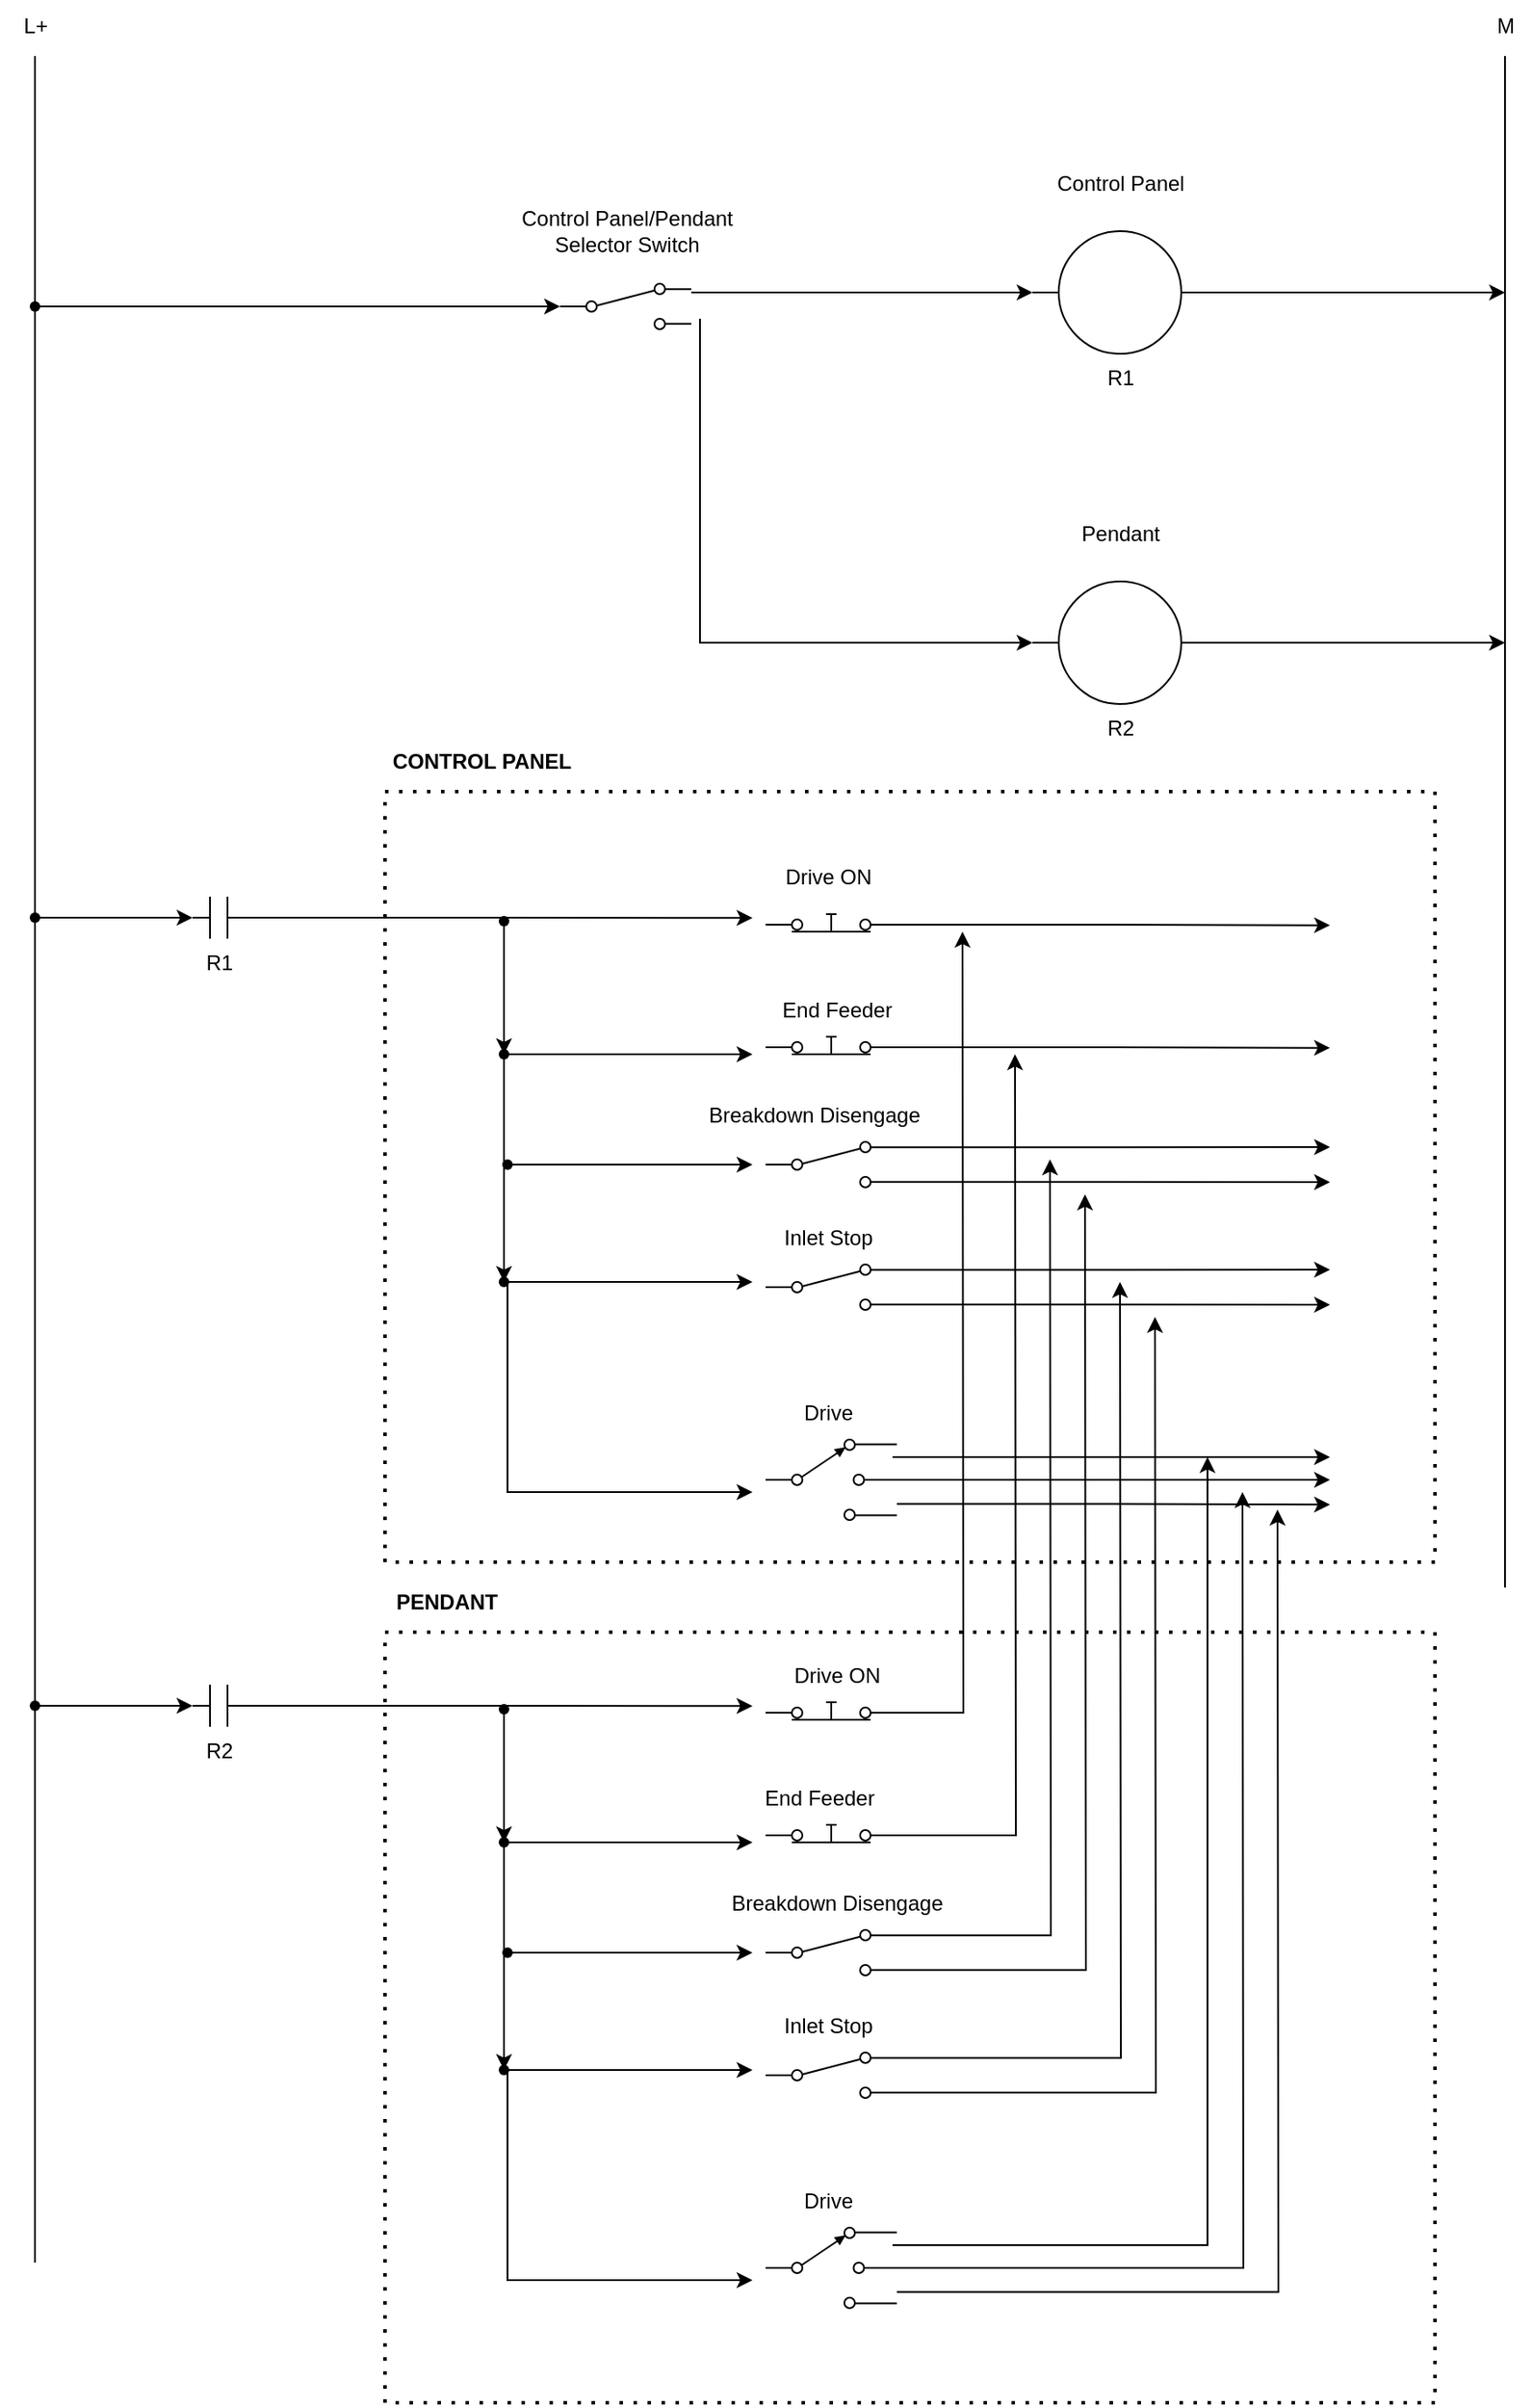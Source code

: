 <mxfile version="26.0.14">
  <diagram name="Page-1" id="7e0a89b8-554c-2b80-1dc8-d5c74ca68de4">
    <mxGraphModel dx="1049" dy="552" grid="1" gridSize="10" guides="1" tooltips="1" connect="1" arrows="1" fold="1" page="1" pageScale="1" pageWidth="1100" pageHeight="850" background="none" math="0" shadow="0">
      <root>
        <mxCell id="0" />
        <mxCell id="1" parent="0" />
        <mxCell id="r-EeKwnptwa9FQMb00Me-13" style="edgeStyle=orthogonalEdgeStyle;rounded=0;orthogonalLoop=1;jettySize=auto;html=1;" edge="1" parent="1" source="r-EeKwnptwa9FQMb00Me-1">
          <mxGeometry relative="1" as="geometry">
            <mxPoint x="880.0" y="235" as="targetPoint" />
          </mxGeometry>
        </mxCell>
        <mxCell id="r-EeKwnptwa9FQMb00Me-1" value="R1" style="pointerEvents=1;verticalLabelPosition=bottom;shadow=0;dashed=0;align=center;html=1;verticalAlign=top;shape=mxgraph.electrical.electro-mechanical.relay_coil_2;" vertex="1" parent="1">
          <mxGeometry x="610" y="200" width="100" height="70" as="geometry" />
        </mxCell>
        <mxCell id="r-EeKwnptwa9FQMb00Me-14" style="edgeStyle=orthogonalEdgeStyle;rounded=0;orthogonalLoop=1;jettySize=auto;html=1;" edge="1" parent="1" source="r-EeKwnptwa9FQMb00Me-2">
          <mxGeometry relative="1" as="geometry">
            <mxPoint x="880.0" y="435.0" as="targetPoint" />
          </mxGeometry>
        </mxCell>
        <mxCell id="r-EeKwnptwa9FQMb00Me-2" value="R2" style="pointerEvents=1;verticalLabelPosition=bottom;shadow=0;dashed=0;align=center;html=1;verticalAlign=top;shape=mxgraph.electrical.electro-mechanical.relay_coil_2;" vertex="1" parent="1">
          <mxGeometry x="610" y="400" width="100" height="70" as="geometry" />
        </mxCell>
        <mxCell id="r-EeKwnptwa9FQMb00Me-3" value="Control Panel" style="text;html=1;align=center;verticalAlign=middle;resizable=0;points=[];autosize=1;strokeColor=none;fillColor=none;" vertex="1" parent="1">
          <mxGeometry x="610" y="158" width="100" height="30" as="geometry" />
        </mxCell>
        <mxCell id="r-EeKwnptwa9FQMb00Me-4" value="Pendant" style="text;html=1;align=center;verticalAlign=middle;resizable=0;points=[];autosize=1;strokeColor=none;fillColor=none;" vertex="1" parent="1">
          <mxGeometry x="625" y="358" width="70" height="30" as="geometry" />
        </mxCell>
        <mxCell id="r-EeKwnptwa9FQMb00Me-43" style="edgeStyle=orthogonalEdgeStyle;rounded=0;orthogonalLoop=1;jettySize=auto;html=1;exitX=1;exitY=0.8;exitDx=0;exitDy=0;" edge="1" parent="1" source="r-EeKwnptwa9FQMb00Me-5">
          <mxGeometry relative="1" as="geometry">
            <mxPoint x="780.0" y="927.167" as="targetPoint" />
          </mxGeometry>
        </mxCell>
        <mxCell id="r-EeKwnptwa9FQMb00Me-44" style="edgeStyle=orthogonalEdgeStyle;rounded=0;orthogonalLoop=1;jettySize=auto;html=1;" edge="1" parent="1" source="r-EeKwnptwa9FQMb00Me-5">
          <mxGeometry relative="1" as="geometry">
            <mxPoint x="780.0" y="913.0" as="targetPoint" />
          </mxGeometry>
        </mxCell>
        <mxCell id="r-EeKwnptwa9FQMb00Me-5" value="" style="pointerEvents=1;verticalLabelPosition=bottom;shadow=0;dashed=0;align=center;html=1;verticalAlign=top;shape=mxgraph.electrical.electro-mechanical.selectorSwitch3Position2;elSwitchState=1;" vertex="1" parent="1">
          <mxGeometry x="457.5" y="890" width="75" height="46" as="geometry" />
        </mxCell>
        <mxCell id="r-EeKwnptwa9FQMb00Me-35" style="edgeStyle=orthogonalEdgeStyle;rounded=0;orthogonalLoop=1;jettySize=auto;html=1;exitX=1;exitY=0.12;exitDx=0;exitDy=0;" edge="1" parent="1" source="r-EeKwnptwa9FQMb00Me-7">
          <mxGeometry relative="1" as="geometry">
            <mxPoint x="780.0" y="793" as="targetPoint" />
          </mxGeometry>
        </mxCell>
        <mxCell id="r-EeKwnptwa9FQMb00Me-36" style="edgeStyle=orthogonalEdgeStyle;rounded=0;orthogonalLoop=1;jettySize=auto;html=1;exitX=1;exitY=0.88;exitDx=0;exitDy=0;" edge="1" parent="1" source="r-EeKwnptwa9FQMb00Me-7">
          <mxGeometry relative="1" as="geometry">
            <mxPoint x="780.0" y="813" as="targetPoint" />
          </mxGeometry>
        </mxCell>
        <mxCell id="r-EeKwnptwa9FQMb00Me-7" value="" style="html=1;shape=mxgraph.electrical.electro-mechanical.twoWaySwitch;aspect=fixed;elSwitchState=2;" vertex="1" parent="1">
          <mxGeometry x="457.5" y="790" width="75" height="26" as="geometry" />
        </mxCell>
        <mxCell id="r-EeKwnptwa9FQMb00Me-9" value="" style="endArrow=classic;html=1;rounded=0;entryX=0;entryY=0.5;entryDx=0;entryDy=0;entryPerimeter=0;" edge="1" parent="1" target="r-EeKwnptwa9FQMb00Me-1">
          <mxGeometry width="50" height="50" relative="1" as="geometry">
            <mxPoint x="415" y="235" as="sourcePoint" />
            <mxPoint x="465" y="180" as="targetPoint" />
          </mxGeometry>
        </mxCell>
        <mxCell id="r-EeKwnptwa9FQMb00Me-10" value="" style="endArrow=classic;html=1;rounded=0;entryX=0;entryY=0.5;entryDx=0;entryDy=0;entryPerimeter=0;" edge="1" parent="1" target="r-EeKwnptwa9FQMb00Me-2">
          <mxGeometry width="50" height="50" relative="1" as="geometry">
            <mxPoint x="420" y="250" as="sourcePoint" />
            <mxPoint x="490" y="260" as="targetPoint" />
            <Array as="points">
              <mxPoint x="420" y="435" />
            </Array>
          </mxGeometry>
        </mxCell>
        <mxCell id="r-EeKwnptwa9FQMb00Me-11" value="Control Panel/Pendant&lt;div&gt;Selector Switch&lt;/div&gt;" style="text;html=1;align=center;verticalAlign=middle;resizable=0;points=[];autosize=1;strokeColor=none;fillColor=none;" vertex="1" parent="1">
          <mxGeometry x="307.5" y="180" width="140" height="40" as="geometry" />
        </mxCell>
        <mxCell id="r-EeKwnptwa9FQMb00Me-12" value="" style="endArrow=none;html=1;rounded=0;" edge="1" parent="1">
          <mxGeometry width="50" height="50" relative="1" as="geometry">
            <mxPoint x="880" y="974.545" as="sourcePoint" />
            <mxPoint x="880" y="100" as="targetPoint" />
          </mxGeometry>
        </mxCell>
        <mxCell id="r-EeKwnptwa9FQMb00Me-38" style="edgeStyle=orthogonalEdgeStyle;rounded=0;orthogonalLoop=1;jettySize=auto;html=1;exitX=1;exitY=0.8;exitDx=0;exitDy=0;" edge="1" parent="1" source="r-EeKwnptwa9FQMb00Me-15">
          <mxGeometry relative="1" as="geometry">
            <mxPoint x="780.0" y="596.333" as="targetPoint" />
          </mxGeometry>
        </mxCell>
        <mxCell id="r-EeKwnptwa9FQMb00Me-15" value="" style="html=1;shape=mxgraph.electrical.electro-mechanical.pushbutton;aspect=fixed;elSwitchState=on;" vertex="1" parent="1">
          <mxGeometry x="457.5" y="580" width="75" height="20" as="geometry" />
        </mxCell>
        <mxCell id="r-EeKwnptwa9FQMb00Me-37" style="edgeStyle=orthogonalEdgeStyle;rounded=0;orthogonalLoop=1;jettySize=auto;html=1;exitX=1;exitY=0.8;exitDx=0;exitDy=0;" edge="1" parent="1" source="r-EeKwnptwa9FQMb00Me-16">
          <mxGeometry relative="1" as="geometry">
            <mxPoint x="780.0" y="666.333" as="targetPoint" />
          </mxGeometry>
        </mxCell>
        <mxCell id="r-EeKwnptwa9FQMb00Me-16" value="" style="html=1;shape=mxgraph.electrical.electro-mechanical.pushbutton;aspect=fixed;elSwitchState=on;" vertex="1" parent="1">
          <mxGeometry x="457.5" y="650" width="75" height="20" as="geometry" />
        </mxCell>
        <mxCell id="r-EeKwnptwa9FQMb00Me-17" value="" style="html=1;shape=mxgraph.electrical.electro-mechanical.twoWaySwitch;aspect=fixed;elSwitchState=2;" vertex="1" parent="1">
          <mxGeometry x="340" y="230" width="75" height="26" as="geometry" />
        </mxCell>
        <mxCell id="r-EeKwnptwa9FQMb00Me-33" style="edgeStyle=orthogonalEdgeStyle;rounded=0;orthogonalLoop=1;jettySize=auto;html=1;exitX=1;exitY=0.12;exitDx=0;exitDy=0;" edge="1" parent="1" source="r-EeKwnptwa9FQMb00Me-18">
          <mxGeometry relative="1" as="geometry">
            <mxPoint x="780.0" y="723" as="targetPoint" />
          </mxGeometry>
        </mxCell>
        <mxCell id="r-EeKwnptwa9FQMb00Me-34" style="edgeStyle=orthogonalEdgeStyle;rounded=0;orthogonalLoop=1;jettySize=auto;html=1;exitX=1;exitY=0.88;exitDx=0;exitDy=0;" edge="1" parent="1" source="r-EeKwnptwa9FQMb00Me-18">
          <mxGeometry relative="1" as="geometry">
            <mxPoint x="780.0" y="743" as="targetPoint" />
          </mxGeometry>
        </mxCell>
        <mxCell id="r-EeKwnptwa9FQMb00Me-18" value="" style="html=1;shape=mxgraph.electrical.electro-mechanical.twoWaySwitch;aspect=fixed;elSwitchState=2;" vertex="1" parent="1">
          <mxGeometry x="457.5" y="720" width="75" height="26" as="geometry" />
        </mxCell>
        <mxCell id="r-EeKwnptwa9FQMb00Me-51" style="edgeStyle=orthogonalEdgeStyle;rounded=0;orthogonalLoop=1;jettySize=auto;html=1;exitX=1;exitY=0.5;exitDx=0;exitDy=0;exitPerimeter=0;" edge="1" parent="1" source="r-EeKwnptwa9FQMb00Me-19">
          <mxGeometry relative="1" as="geometry">
            <mxPoint x="450" y="592.167" as="targetPoint" />
          </mxGeometry>
        </mxCell>
        <mxCell id="r-EeKwnptwa9FQMb00Me-19" value="R1" style="pointerEvents=1;verticalLabelPosition=bottom;shadow=0;dashed=0;align=center;html=1;verticalAlign=top;shape=mxgraph.electrical.electro-mechanical.relay_contacts;" vertex="1" parent="1">
          <mxGeometry x="130" y="580" width="30" height="24" as="geometry" />
        </mxCell>
        <mxCell id="r-EeKwnptwa9FQMb00Me-22" style="edgeStyle=orthogonalEdgeStyle;rounded=0;orthogonalLoop=1;jettySize=auto;html=1;" edge="1" parent="1" source="r-EeKwnptwa9FQMb00Me-24">
          <mxGeometry relative="1" as="geometry">
            <mxPoint x="450" y="920" as="targetPoint" />
            <Array as="points">
              <mxPoint x="310" y="800" />
              <mxPoint x="310" y="920" />
            </Array>
          </mxGeometry>
        </mxCell>
        <mxCell id="r-EeKwnptwa9FQMb00Me-23" value="" style="edgeStyle=orthogonalEdgeStyle;rounded=0;orthogonalLoop=1;jettySize=auto;html=1;" edge="1" parent="1" source="r-EeKwnptwa9FQMb00Me-29" target="r-EeKwnptwa9FQMb00Me-24">
          <mxGeometry relative="1" as="geometry">
            <mxPoint x="450" y="920" as="targetPoint" />
            <mxPoint x="310" y="604" as="sourcePoint" />
            <Array as="points" />
          </mxGeometry>
        </mxCell>
        <mxCell id="r-EeKwnptwa9FQMb00Me-25" style="edgeStyle=orthogonalEdgeStyle;rounded=0;orthogonalLoop=1;jettySize=auto;html=1;" edge="1" parent="1" source="r-EeKwnptwa9FQMb00Me-24">
          <mxGeometry relative="1" as="geometry">
            <mxPoint x="450" y="800" as="targetPoint" />
          </mxGeometry>
        </mxCell>
        <mxCell id="r-EeKwnptwa9FQMb00Me-24" value="" style="shape=waypoint;sketch=0;fillStyle=solid;size=6;pointerEvents=1;points=[];fillColor=none;resizable=0;rotatable=0;perimeter=centerPerimeter;snapToPoint=1;" vertex="1" parent="1">
          <mxGeometry x="298" y="790" width="20" height="20" as="geometry" />
        </mxCell>
        <mxCell id="r-EeKwnptwa9FQMb00Me-27" style="edgeStyle=orthogonalEdgeStyle;rounded=0;orthogonalLoop=1;jettySize=auto;html=1;" edge="1" parent="1" source="r-EeKwnptwa9FQMb00Me-26">
          <mxGeometry relative="1" as="geometry">
            <mxPoint x="450" y="733" as="targetPoint" />
          </mxGeometry>
        </mxCell>
        <mxCell id="r-EeKwnptwa9FQMb00Me-26" value="" style="shape=waypoint;sketch=0;fillStyle=solid;size=6;pointerEvents=1;points=[];fillColor=none;resizable=0;rotatable=0;perimeter=centerPerimeter;snapToPoint=1;" vertex="1" parent="1">
          <mxGeometry x="300" y="723" width="20" height="20" as="geometry" />
        </mxCell>
        <mxCell id="r-EeKwnptwa9FQMb00Me-30" style="edgeStyle=orthogonalEdgeStyle;rounded=0;orthogonalLoop=1;jettySize=auto;html=1;" edge="1" parent="1" source="r-EeKwnptwa9FQMb00Me-29">
          <mxGeometry relative="1" as="geometry">
            <mxPoint x="450" y="670" as="targetPoint" />
          </mxGeometry>
        </mxCell>
        <mxCell id="r-EeKwnptwa9FQMb00Me-29" value="" style="shape=waypoint;sketch=0;fillStyle=solid;size=6;pointerEvents=1;points=[];fillColor=none;resizable=0;rotatable=0;perimeter=centerPerimeter;snapToPoint=1;" vertex="1" parent="1">
          <mxGeometry x="298" y="660" width="20" height="20" as="geometry" />
        </mxCell>
        <mxCell id="r-EeKwnptwa9FQMb00Me-47" value="" style="endArrow=classic;html=1;rounded=0;" edge="1" parent="1">
          <mxGeometry width="50" height="50" relative="1" as="geometry">
            <mxPoint x="530" y="900" as="sourcePoint" />
            <mxPoint x="780" y="900" as="targetPoint" />
          </mxGeometry>
        </mxCell>
        <mxCell id="r-EeKwnptwa9FQMb00Me-48" value="" style="shape=waypoint;sketch=0;fillStyle=solid;size=6;pointerEvents=1;points=[];fillColor=none;resizable=0;rotatable=0;perimeter=centerPerimeter;snapToPoint=1;" vertex="1" parent="1">
          <mxGeometry x="298" y="584" width="20" height="20" as="geometry" />
        </mxCell>
        <mxCell id="r-EeKwnptwa9FQMb00Me-50" style="edgeStyle=orthogonalEdgeStyle;rounded=0;orthogonalLoop=1;jettySize=auto;html=1;entryX=0.408;entryY=0.108;entryDx=0;entryDy=0;entryPerimeter=0;" edge="1" parent="1" source="r-EeKwnptwa9FQMb00Me-48" target="r-EeKwnptwa9FQMb00Me-29">
          <mxGeometry relative="1" as="geometry" />
        </mxCell>
        <mxCell id="r-EeKwnptwa9FQMb00Me-52" style="edgeStyle=orthogonalEdgeStyle;rounded=0;orthogonalLoop=1;jettySize=auto;html=1;exitX=1;exitY=0.8;exitDx=0;exitDy=0;" edge="1" parent="1" source="r-EeKwnptwa9FQMb00Me-54">
          <mxGeometry relative="1" as="geometry">
            <mxPoint x="750" y="930" as="targetPoint" />
          </mxGeometry>
        </mxCell>
        <mxCell id="r-EeKwnptwa9FQMb00Me-53" style="edgeStyle=orthogonalEdgeStyle;rounded=0;orthogonalLoop=1;jettySize=auto;html=1;" edge="1" parent="1" source="r-EeKwnptwa9FQMb00Me-54">
          <mxGeometry relative="1" as="geometry">
            <mxPoint x="730" y="920" as="targetPoint" />
          </mxGeometry>
        </mxCell>
        <mxCell id="r-EeKwnptwa9FQMb00Me-54" value="" style="pointerEvents=1;verticalLabelPosition=bottom;shadow=0;dashed=0;align=center;html=1;verticalAlign=top;shape=mxgraph.electrical.electro-mechanical.selectorSwitch3Position2;elSwitchState=1;" vertex="1" parent="1">
          <mxGeometry x="457.5" y="1340" width="75" height="46" as="geometry" />
        </mxCell>
        <mxCell id="r-EeKwnptwa9FQMb00Me-55" style="edgeStyle=orthogonalEdgeStyle;rounded=0;orthogonalLoop=1;jettySize=auto;html=1;exitX=1;exitY=0.12;exitDx=0;exitDy=0;" edge="1" parent="1" source="r-EeKwnptwa9FQMb00Me-57">
          <mxGeometry relative="1" as="geometry">
            <mxPoint x="660" y="800" as="targetPoint" />
          </mxGeometry>
        </mxCell>
        <mxCell id="r-EeKwnptwa9FQMb00Me-56" style="edgeStyle=orthogonalEdgeStyle;rounded=0;orthogonalLoop=1;jettySize=auto;html=1;exitX=1;exitY=0.88;exitDx=0;exitDy=0;" edge="1" parent="1" source="r-EeKwnptwa9FQMb00Me-57">
          <mxGeometry relative="1" as="geometry">
            <mxPoint x="680" y="820" as="targetPoint" />
          </mxGeometry>
        </mxCell>
        <mxCell id="r-EeKwnptwa9FQMb00Me-57" value="" style="html=1;shape=mxgraph.electrical.electro-mechanical.twoWaySwitch;aspect=fixed;elSwitchState=2;" vertex="1" parent="1">
          <mxGeometry x="457.5" y="1240" width="75" height="26" as="geometry" />
        </mxCell>
        <mxCell id="r-EeKwnptwa9FQMb00Me-58" style="edgeStyle=orthogonalEdgeStyle;rounded=0;orthogonalLoop=1;jettySize=auto;html=1;exitX=1;exitY=0.8;exitDx=0;exitDy=0;" edge="1" parent="1" source="r-EeKwnptwa9FQMb00Me-59">
          <mxGeometry relative="1" as="geometry">
            <mxPoint x="570" y="600" as="targetPoint" />
          </mxGeometry>
        </mxCell>
        <mxCell id="r-EeKwnptwa9FQMb00Me-59" value="" style="html=1;shape=mxgraph.electrical.electro-mechanical.pushbutton;aspect=fixed;elSwitchState=on;" vertex="1" parent="1">
          <mxGeometry x="457.5" y="1030" width="75" height="20" as="geometry" />
        </mxCell>
        <mxCell id="r-EeKwnptwa9FQMb00Me-60" style="edgeStyle=orthogonalEdgeStyle;rounded=0;orthogonalLoop=1;jettySize=auto;html=1;exitX=1;exitY=0.8;exitDx=0;exitDy=0;" edge="1" parent="1" source="r-EeKwnptwa9FQMb00Me-61">
          <mxGeometry relative="1" as="geometry">
            <mxPoint x="600" y="670" as="targetPoint" />
          </mxGeometry>
        </mxCell>
        <mxCell id="r-EeKwnptwa9FQMb00Me-61" value="" style="html=1;shape=mxgraph.electrical.electro-mechanical.pushbutton;aspect=fixed;elSwitchState=on;" vertex="1" parent="1">
          <mxGeometry x="457.5" y="1100" width="75" height="20" as="geometry" />
        </mxCell>
        <mxCell id="r-EeKwnptwa9FQMb00Me-62" style="edgeStyle=orthogonalEdgeStyle;rounded=0;orthogonalLoop=1;jettySize=auto;html=1;exitX=1;exitY=0.12;exitDx=0;exitDy=0;" edge="1" parent="1" source="r-EeKwnptwa9FQMb00Me-64">
          <mxGeometry relative="1" as="geometry">
            <mxPoint x="620" y="730" as="targetPoint" />
          </mxGeometry>
        </mxCell>
        <mxCell id="r-EeKwnptwa9FQMb00Me-63" style="edgeStyle=orthogonalEdgeStyle;rounded=0;orthogonalLoop=1;jettySize=auto;html=1;exitX=1;exitY=0.88;exitDx=0;exitDy=0;" edge="1" parent="1" source="r-EeKwnptwa9FQMb00Me-64">
          <mxGeometry relative="1" as="geometry">
            <mxPoint x="640" y="750" as="targetPoint" />
          </mxGeometry>
        </mxCell>
        <mxCell id="r-EeKwnptwa9FQMb00Me-64" value="" style="html=1;shape=mxgraph.electrical.electro-mechanical.twoWaySwitch;aspect=fixed;elSwitchState=2;" vertex="1" parent="1">
          <mxGeometry x="457.5" y="1170" width="75" height="26" as="geometry" />
        </mxCell>
        <mxCell id="r-EeKwnptwa9FQMb00Me-65" style="edgeStyle=orthogonalEdgeStyle;rounded=0;orthogonalLoop=1;jettySize=auto;html=1;exitX=1;exitY=0.5;exitDx=0;exitDy=0;exitPerimeter=0;" edge="1" parent="1" source="r-EeKwnptwa9FQMb00Me-66">
          <mxGeometry relative="1" as="geometry">
            <mxPoint x="450" y="1042.167" as="targetPoint" />
          </mxGeometry>
        </mxCell>
        <mxCell id="r-EeKwnptwa9FQMb00Me-66" value="R2" style="pointerEvents=1;verticalLabelPosition=bottom;shadow=0;dashed=0;align=center;html=1;verticalAlign=top;shape=mxgraph.electrical.electro-mechanical.relay_contacts;" vertex="1" parent="1">
          <mxGeometry x="130" y="1030" width="30" height="24" as="geometry" />
        </mxCell>
        <mxCell id="r-EeKwnptwa9FQMb00Me-67" style="edgeStyle=orthogonalEdgeStyle;rounded=0;orthogonalLoop=1;jettySize=auto;html=1;" edge="1" parent="1" source="r-EeKwnptwa9FQMb00Me-70">
          <mxGeometry relative="1" as="geometry">
            <mxPoint x="450" y="1370" as="targetPoint" />
            <Array as="points">
              <mxPoint x="310" y="1250" />
              <mxPoint x="310" y="1370" />
            </Array>
          </mxGeometry>
        </mxCell>
        <mxCell id="r-EeKwnptwa9FQMb00Me-68" value="" style="edgeStyle=orthogonalEdgeStyle;rounded=0;orthogonalLoop=1;jettySize=auto;html=1;" edge="1" parent="1" source="r-EeKwnptwa9FQMb00Me-74" target="r-EeKwnptwa9FQMb00Me-70">
          <mxGeometry relative="1" as="geometry">
            <mxPoint x="450" y="1370" as="targetPoint" />
            <mxPoint x="310" y="1054" as="sourcePoint" />
            <Array as="points" />
          </mxGeometry>
        </mxCell>
        <mxCell id="r-EeKwnptwa9FQMb00Me-69" style="edgeStyle=orthogonalEdgeStyle;rounded=0;orthogonalLoop=1;jettySize=auto;html=1;" edge="1" parent="1" source="r-EeKwnptwa9FQMb00Me-70">
          <mxGeometry relative="1" as="geometry">
            <mxPoint x="450" y="1250" as="targetPoint" />
          </mxGeometry>
        </mxCell>
        <mxCell id="r-EeKwnptwa9FQMb00Me-70" value="" style="shape=waypoint;sketch=0;fillStyle=solid;size=6;pointerEvents=1;points=[];fillColor=none;resizable=0;rotatable=0;perimeter=centerPerimeter;snapToPoint=1;" vertex="1" parent="1">
          <mxGeometry x="298" y="1240" width="20" height="20" as="geometry" />
        </mxCell>
        <mxCell id="r-EeKwnptwa9FQMb00Me-71" style="edgeStyle=orthogonalEdgeStyle;rounded=0;orthogonalLoop=1;jettySize=auto;html=1;" edge="1" parent="1" source="r-EeKwnptwa9FQMb00Me-72">
          <mxGeometry relative="1" as="geometry">
            <mxPoint x="450" y="1183" as="targetPoint" />
          </mxGeometry>
        </mxCell>
        <mxCell id="r-EeKwnptwa9FQMb00Me-72" value="" style="shape=waypoint;sketch=0;fillStyle=solid;size=6;pointerEvents=1;points=[];fillColor=none;resizable=0;rotatable=0;perimeter=centerPerimeter;snapToPoint=1;" vertex="1" parent="1">
          <mxGeometry x="300" y="1173" width="20" height="20" as="geometry" />
        </mxCell>
        <mxCell id="r-EeKwnptwa9FQMb00Me-73" style="edgeStyle=orthogonalEdgeStyle;rounded=0;orthogonalLoop=1;jettySize=auto;html=1;" edge="1" parent="1" source="r-EeKwnptwa9FQMb00Me-74">
          <mxGeometry relative="1" as="geometry">
            <mxPoint x="450" y="1120" as="targetPoint" />
          </mxGeometry>
        </mxCell>
        <mxCell id="r-EeKwnptwa9FQMb00Me-74" value="" style="shape=waypoint;sketch=0;fillStyle=solid;size=6;pointerEvents=1;points=[];fillColor=none;resizable=0;rotatable=0;perimeter=centerPerimeter;snapToPoint=1;" vertex="1" parent="1">
          <mxGeometry x="298" y="1110" width="20" height="20" as="geometry" />
        </mxCell>
        <mxCell id="r-EeKwnptwa9FQMb00Me-75" value="" style="endArrow=classic;html=1;rounded=0;" edge="1" parent="1">
          <mxGeometry width="50" height="50" relative="1" as="geometry">
            <mxPoint x="530" y="1350" as="sourcePoint" />
            <mxPoint x="710" y="900" as="targetPoint" />
            <Array as="points">
              <mxPoint x="710" y="1350" />
            </Array>
          </mxGeometry>
        </mxCell>
        <mxCell id="r-EeKwnptwa9FQMb00Me-76" value="" style="shape=waypoint;sketch=0;fillStyle=solid;size=6;pointerEvents=1;points=[];fillColor=none;resizable=0;rotatable=0;perimeter=centerPerimeter;snapToPoint=1;" vertex="1" parent="1">
          <mxGeometry x="298" y="1034" width="20" height="20" as="geometry" />
        </mxCell>
        <mxCell id="r-EeKwnptwa9FQMb00Me-77" style="edgeStyle=orthogonalEdgeStyle;rounded=0;orthogonalLoop=1;jettySize=auto;html=1;entryX=0.408;entryY=0.108;entryDx=0;entryDy=0;entryPerimeter=0;" edge="1" parent="1" source="r-EeKwnptwa9FQMb00Me-76" target="r-EeKwnptwa9FQMb00Me-74">
          <mxGeometry relative="1" as="geometry" />
        </mxCell>
        <mxCell id="r-EeKwnptwa9FQMb00Me-78" value="Drive ON" style="text;html=1;align=center;verticalAlign=middle;resizable=0;points=[];autosize=1;strokeColor=none;fillColor=none;" vertex="1" parent="1">
          <mxGeometry x="457.5" y="554" width="70" height="30" as="geometry" />
        </mxCell>
        <mxCell id="r-EeKwnptwa9FQMb00Me-79" value="End Feeder" style="text;html=1;align=center;verticalAlign=middle;resizable=0;points=[];autosize=1;strokeColor=none;fillColor=none;" vertex="1" parent="1">
          <mxGeometry x="452.5" y="630" width="90" height="30" as="geometry" />
        </mxCell>
        <mxCell id="r-EeKwnptwa9FQMb00Me-80" value="Inlet Stop" style="text;html=1;align=center;verticalAlign=middle;resizable=0;points=[];autosize=1;strokeColor=none;fillColor=none;" vertex="1" parent="1">
          <mxGeometry x="457.5" y="760" width="70" height="30" as="geometry" />
        </mxCell>
        <mxCell id="r-EeKwnptwa9FQMb00Me-81" value="Drive" style="text;html=1;align=center;verticalAlign=middle;resizable=0;points=[];autosize=1;strokeColor=none;fillColor=none;" vertex="1" parent="1">
          <mxGeometry x="467.5" y="860" width="50" height="30" as="geometry" />
        </mxCell>
        <mxCell id="r-EeKwnptwa9FQMb00Me-83" value="Breakdown Disengage" style="text;html=1;align=center;verticalAlign=middle;resizable=0;points=[];autosize=1;strokeColor=none;fillColor=none;" vertex="1" parent="1">
          <mxGeometry x="415" y="690" width="140" height="30" as="geometry" />
        </mxCell>
        <mxCell id="r-EeKwnptwa9FQMb00Me-85" value="" style="endArrow=none;html=1;rounded=0;" edge="1" parent="1">
          <mxGeometry width="50" height="50" relative="1" as="geometry">
            <mxPoint x="40" y="1360" as="sourcePoint" />
            <mxPoint x="40" y="100" as="targetPoint" />
          </mxGeometry>
        </mxCell>
        <mxCell id="r-EeKwnptwa9FQMb00Me-86" value="L+" style="text;html=1;align=center;verticalAlign=middle;resizable=0;points=[];autosize=1;strokeColor=none;fillColor=none;" vertex="1" parent="1">
          <mxGeometry x="20" y="68" width="40" height="30" as="geometry" />
        </mxCell>
        <mxCell id="r-EeKwnptwa9FQMb00Me-87" value="M" style="text;html=1;align=center;verticalAlign=middle;resizable=0;points=[];autosize=1;strokeColor=none;fillColor=none;" vertex="1" parent="1">
          <mxGeometry x="865" y="68" width="30" height="30" as="geometry" />
        </mxCell>
        <mxCell id="r-EeKwnptwa9FQMb00Me-89" style="edgeStyle=orthogonalEdgeStyle;rounded=0;orthogonalLoop=1;jettySize=auto;html=1;entryX=0;entryY=0.5;entryDx=0;entryDy=0;" edge="1" parent="1" source="r-EeKwnptwa9FQMb00Me-88" target="r-EeKwnptwa9FQMb00Me-17">
          <mxGeometry relative="1" as="geometry" />
        </mxCell>
        <mxCell id="r-EeKwnptwa9FQMb00Me-88" value="" style="shape=waypoint;sketch=0;fillStyle=solid;size=6;pointerEvents=1;points=[];fillColor=none;resizable=0;rotatable=0;perimeter=centerPerimeter;snapToPoint=1;" vertex="1" parent="1">
          <mxGeometry x="30" y="233" width="20" height="20" as="geometry" />
        </mxCell>
        <mxCell id="r-EeKwnptwa9FQMb00Me-90" value="" style="shape=waypoint;sketch=0;fillStyle=solid;size=6;pointerEvents=1;points=[];fillColor=none;resizable=0;rotatable=0;perimeter=centerPerimeter;snapToPoint=1;" vertex="1" parent="1">
          <mxGeometry x="30" y="582" width="20" height="20" as="geometry" />
        </mxCell>
        <mxCell id="r-EeKwnptwa9FQMb00Me-91" style="edgeStyle=orthogonalEdgeStyle;rounded=0;orthogonalLoop=1;jettySize=auto;html=1;entryX=0;entryY=0.5;entryDx=0;entryDy=0;entryPerimeter=0;" edge="1" parent="1" source="r-EeKwnptwa9FQMb00Me-90" target="r-EeKwnptwa9FQMb00Me-19">
          <mxGeometry relative="1" as="geometry" />
        </mxCell>
        <mxCell id="r-EeKwnptwa9FQMb00Me-92" value="" style="shape=waypoint;sketch=0;fillStyle=solid;size=6;pointerEvents=1;points=[];fillColor=none;resizable=0;rotatable=0;perimeter=centerPerimeter;snapToPoint=1;" vertex="1" parent="1">
          <mxGeometry x="30" y="1032" width="20" height="20" as="geometry" />
        </mxCell>
        <mxCell id="r-EeKwnptwa9FQMb00Me-93" style="edgeStyle=orthogonalEdgeStyle;rounded=0;orthogonalLoop=1;jettySize=auto;html=1;entryX=0;entryY=0.5;entryDx=0;entryDy=0;entryPerimeter=0;" edge="1" parent="1" source="r-EeKwnptwa9FQMb00Me-92" target="r-EeKwnptwa9FQMb00Me-66">
          <mxGeometry relative="1" as="geometry" />
        </mxCell>
        <mxCell id="r-EeKwnptwa9FQMb00Me-94" value="" style="endArrow=none;dashed=1;html=1;dashPattern=1 3;strokeWidth=2;rounded=0;" edge="1" parent="1">
          <mxGeometry width="50" height="50" relative="1" as="geometry">
            <mxPoint x="240" y="520" as="sourcePoint" />
            <mxPoint x="840" y="960" as="targetPoint" />
            <Array as="points">
              <mxPoint x="840" y="520" />
            </Array>
          </mxGeometry>
        </mxCell>
        <mxCell id="r-EeKwnptwa9FQMb00Me-95" value="" style="endArrow=none;dashed=1;html=1;dashPattern=1 3;strokeWidth=2;rounded=0;" edge="1" parent="1">
          <mxGeometry width="50" height="50" relative="1" as="geometry">
            <mxPoint x="840" y="960" as="sourcePoint" />
            <mxPoint x="240" y="520" as="targetPoint" />
            <Array as="points">
              <mxPoint x="240" y="960" />
            </Array>
          </mxGeometry>
        </mxCell>
        <mxCell id="r-EeKwnptwa9FQMb00Me-96" value="&lt;b&gt;CONTROL PANEL&lt;/b&gt;" style="text;html=1;align=center;verticalAlign=middle;resizable=0;points=[];autosize=1;strokeColor=none;fillColor=none;" vertex="1" parent="1">
          <mxGeometry x="230" y="488" width="130" height="30" as="geometry" />
        </mxCell>
        <mxCell id="r-EeKwnptwa9FQMb00Me-97" value="" style="endArrow=none;dashed=1;html=1;dashPattern=1 3;strokeWidth=2;rounded=0;" edge="1" parent="1">
          <mxGeometry width="50" height="50" relative="1" as="geometry">
            <mxPoint x="240" y="1000" as="sourcePoint" />
            <mxPoint x="240" y="1000" as="targetPoint" />
            <Array as="points">
              <mxPoint x="840" y="1000" />
              <mxPoint x="840" y="1440" />
              <mxPoint x="240" y="1440" />
            </Array>
          </mxGeometry>
        </mxCell>
        <mxCell id="r-EeKwnptwa9FQMb00Me-98" value="&lt;b&gt;PENDANT&lt;/b&gt;" style="text;html=1;align=center;verticalAlign=middle;resizable=0;points=[];autosize=1;strokeColor=none;fillColor=none;" vertex="1" parent="1">
          <mxGeometry x="235" y="968" width="80" height="30" as="geometry" />
        </mxCell>
        <mxCell id="r-EeKwnptwa9FQMb00Me-99" value="Drive" style="text;html=1;align=center;verticalAlign=middle;resizable=0;points=[];autosize=1;strokeColor=none;fillColor=none;" vertex="1" parent="1">
          <mxGeometry x="467.5" y="1310" width="50" height="30" as="geometry" />
        </mxCell>
        <mxCell id="r-EeKwnptwa9FQMb00Me-100" value="Inlet Stop" style="text;html=1;align=center;verticalAlign=middle;resizable=0;points=[];autosize=1;strokeColor=none;fillColor=none;" vertex="1" parent="1">
          <mxGeometry x="457.5" y="1210" width="70" height="30" as="geometry" />
        </mxCell>
        <mxCell id="r-EeKwnptwa9FQMb00Me-101" value="Breakdown Disengage" style="text;html=1;align=center;verticalAlign=middle;resizable=0;points=[];autosize=1;strokeColor=none;fillColor=none;" vertex="1" parent="1">
          <mxGeometry x="427.5" y="1140" width="140" height="30" as="geometry" />
        </mxCell>
        <mxCell id="r-EeKwnptwa9FQMb00Me-102" value="End Feeder" style="text;html=1;align=center;verticalAlign=middle;resizable=0;points=[];autosize=1;strokeColor=none;fillColor=none;" vertex="1" parent="1">
          <mxGeometry x="442.5" y="1080" width="90" height="30" as="geometry" />
        </mxCell>
        <mxCell id="r-EeKwnptwa9FQMb00Me-103" value="Drive ON" style="text;html=1;align=center;verticalAlign=middle;resizable=0;points=[];autosize=1;strokeColor=none;fillColor=none;" vertex="1" parent="1">
          <mxGeometry x="462.5" y="1010" width="70" height="30" as="geometry" />
        </mxCell>
      </root>
    </mxGraphModel>
  </diagram>
</mxfile>
